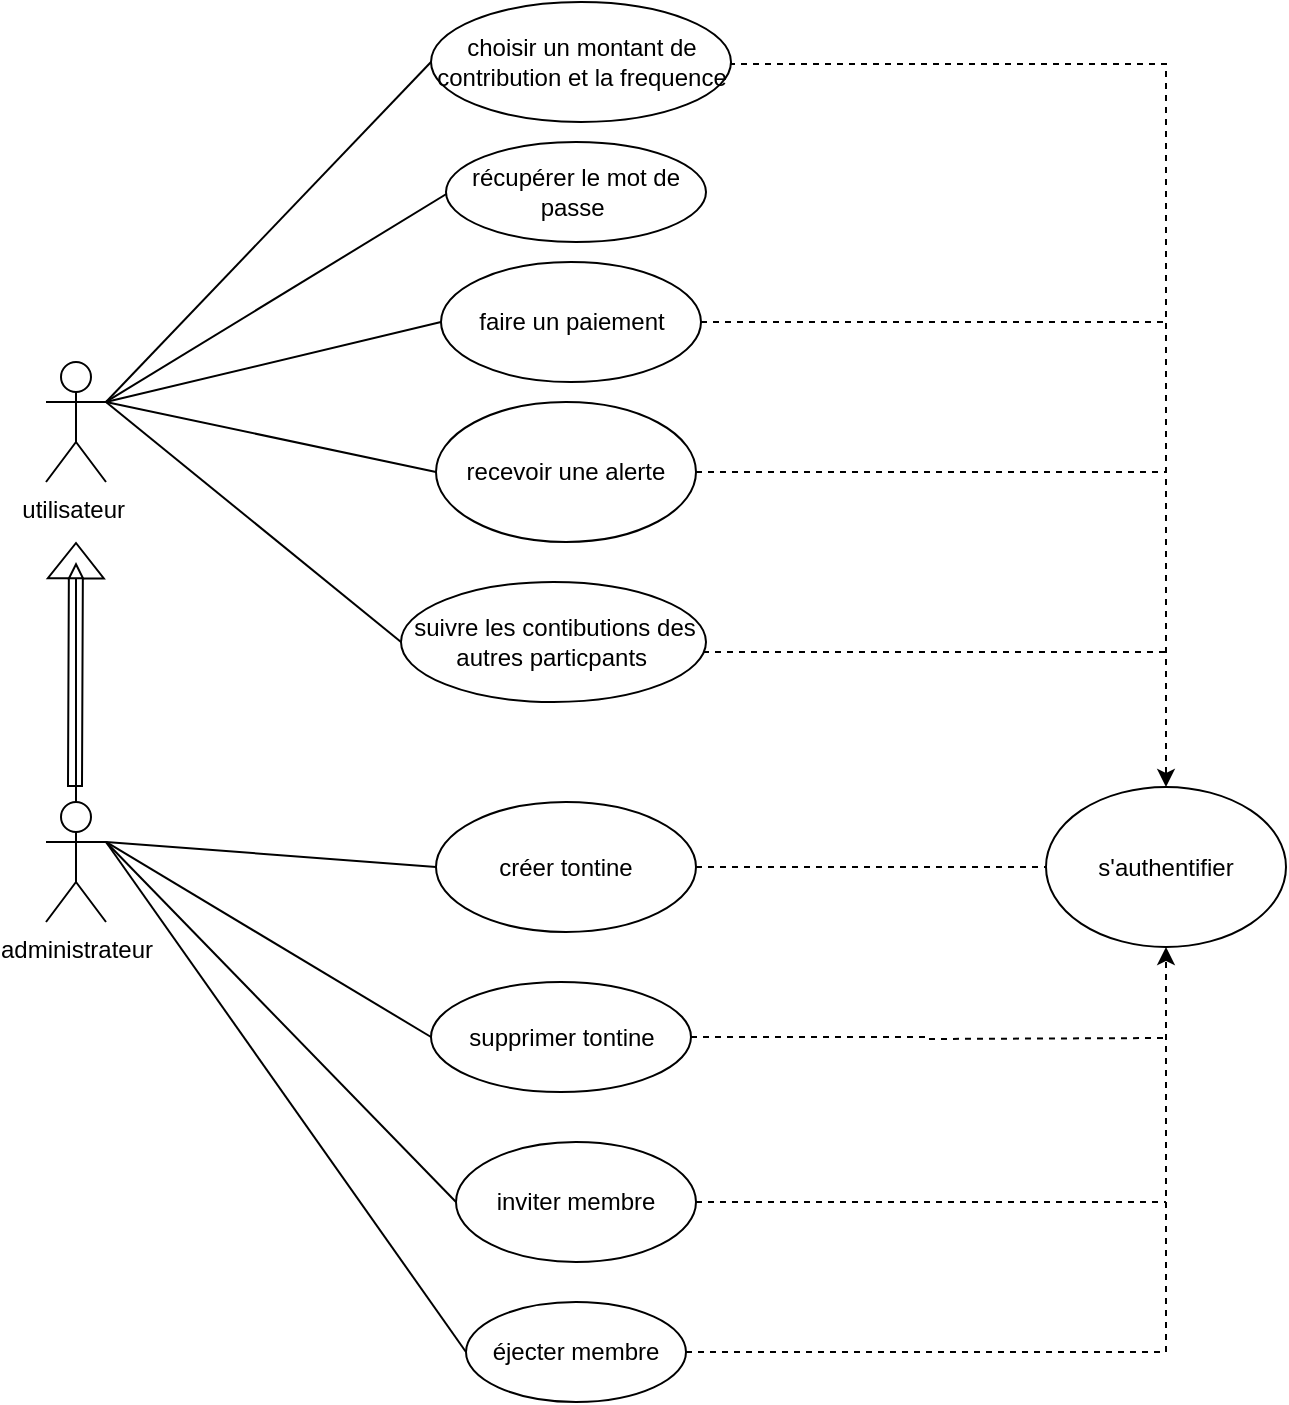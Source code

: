 <mxfile version="24.0.7" type="github">
  <diagram name="Page-1" id="oV1Fuwb7MrvapbLkFMkj">
    <mxGraphModel dx="1106" dy="613" grid="1" gridSize="10" guides="1" tooltips="1" connect="1" arrows="1" fold="1" page="1" pageScale="1" pageWidth="827" pageHeight="1169" math="0" shadow="0">
      <root>
        <mxCell id="0" />
        <mxCell id="1" parent="0" />
        <mxCell id="4AqiGN7uSB8tTxlLUijl-6" style="rounded=0;orthogonalLoop=1;jettySize=auto;html=1;exitX=1;exitY=0.333;exitDx=0;exitDy=0;exitPerimeter=0;entryX=0;entryY=0.5;entryDx=0;entryDy=0;endArrow=none;endFill=0;" parent="1" source="4AqiGN7uSB8tTxlLUijl-1" edge="1">
          <mxGeometry relative="1" as="geometry">
            <mxPoint x="250" y="170" as="targetPoint" />
          </mxGeometry>
        </mxCell>
        <mxCell id="CeNqIijYDRwHxGpEc0_K-2" style="rounded=0;orthogonalLoop=1;jettySize=auto;html=1;exitX=1;exitY=0.333;exitDx=0;exitDy=0;exitPerimeter=0;entryX=0;entryY=0.5;entryDx=0;entryDy=0;endArrow=none;endFill=0;" edge="1" parent="1" source="4AqiGN7uSB8tTxlLUijl-1" target="CeNqIijYDRwHxGpEc0_K-1">
          <mxGeometry relative="1" as="geometry" />
        </mxCell>
        <mxCell id="4AqiGN7uSB8tTxlLUijl-1" value="utilisateur&amp;nbsp;" style="shape=umlActor;verticalLabelPosition=bottom;verticalAlign=top;html=1;outlineConnect=0;" parent="1" vertex="1">
          <mxGeometry x="40" y="260" width="30" height="60" as="geometry" />
        </mxCell>
        <mxCell id="4AqiGN7uSB8tTxlLUijl-27" style="edgeStyle=orthogonalEdgeStyle;rounded=0;orthogonalLoop=1;jettySize=auto;html=1;exitX=1;exitY=0.5;exitDx=0;exitDy=0;entryX=0.5;entryY=0;entryDx=0;entryDy=0;dashed=1;" parent="1" target="4AqiGN7uSB8tTxlLUijl-26" edge="1">
          <mxGeometry relative="1" as="geometry">
            <mxPoint x="382.5" y="110" as="sourcePoint" />
            <mxPoint x="612.5" y="407.5" as="targetPoint" />
            <Array as="points">
              <mxPoint x="383" y="111" />
              <mxPoint x="600" y="111" />
            </Array>
          </mxGeometry>
        </mxCell>
        <mxCell id="4AqiGN7uSB8tTxlLUijl-8" value="récupérer le mot de passe&amp;nbsp;" style="ellipse;whiteSpace=wrap;html=1;" parent="1" vertex="1">
          <mxGeometry x="240" y="150" width="130" height="50" as="geometry" />
        </mxCell>
        <mxCell id="4AqiGN7uSB8tTxlLUijl-12" style="rounded=0;orthogonalLoop=1;jettySize=auto;html=1;exitX=0;exitY=0.5;exitDx=0;exitDy=0;endArrow=none;endFill=0;" parent="1" source="4AqiGN7uSB8tTxlLUijl-9" edge="1">
          <mxGeometry relative="1" as="geometry">
            <mxPoint x="70" y="280" as="targetPoint" />
          </mxGeometry>
        </mxCell>
        <mxCell id="4AqiGN7uSB8tTxlLUijl-28" style="edgeStyle=orthogonalEdgeStyle;rounded=0;orthogonalLoop=1;jettySize=auto;html=1;exitX=1;exitY=0.5;exitDx=0;exitDy=0;endArrow=none;endFill=0;dashed=1;" parent="1" source="4AqiGN7uSB8tTxlLUijl-9" edge="1">
          <mxGeometry relative="1" as="geometry">
            <mxPoint x="600" y="240" as="targetPoint" />
          </mxGeometry>
        </mxCell>
        <mxCell id="4AqiGN7uSB8tTxlLUijl-9" value="faire un paiement" style="ellipse;whiteSpace=wrap;html=1;" parent="1" vertex="1">
          <mxGeometry x="237.5" y="210" width="130" height="60" as="geometry" />
        </mxCell>
        <mxCell id="4AqiGN7uSB8tTxlLUijl-13" style="rounded=0;orthogonalLoop=1;jettySize=auto;html=1;exitX=0;exitY=0.5;exitDx=0;exitDy=0;endArrow=none;endFill=0;" parent="1" source="4AqiGN7uSB8tTxlLUijl-10" edge="1">
          <mxGeometry relative="1" as="geometry">
            <mxPoint x="70" y="280" as="targetPoint" />
          </mxGeometry>
        </mxCell>
        <mxCell id="4AqiGN7uSB8tTxlLUijl-29" style="edgeStyle=orthogonalEdgeStyle;rounded=0;orthogonalLoop=1;jettySize=auto;html=1;exitX=1;exitY=0.5;exitDx=0;exitDy=0;dashed=1;endArrow=none;endFill=0;" parent="1" source="4AqiGN7uSB8tTxlLUijl-10" edge="1">
          <mxGeometry relative="1" as="geometry">
            <mxPoint x="600" y="315" as="targetPoint" />
          </mxGeometry>
        </mxCell>
        <mxCell id="4AqiGN7uSB8tTxlLUijl-10" value="recevoir une alerte" style="ellipse;whiteSpace=wrap;html=1;" parent="1" vertex="1">
          <mxGeometry x="235" y="280" width="130" height="70" as="geometry" />
        </mxCell>
        <mxCell id="4AqiGN7uSB8tTxlLUijl-30" style="edgeStyle=orthogonalEdgeStyle;rounded=0;orthogonalLoop=1;jettySize=auto;html=1;exitX=1;exitY=0.5;exitDx=0;exitDy=0;endArrow=none;endFill=0;dashed=1;" parent="1" edge="1">
          <mxGeometry relative="1" as="geometry">
            <mxPoint x="600" y="405" as="targetPoint" />
            <mxPoint x="362.5" y="405" as="sourcePoint" />
          </mxGeometry>
        </mxCell>
        <mxCell id="4AqiGN7uSB8tTxlLUijl-22" style="rounded=0;orthogonalLoop=1;jettySize=auto;html=1;exitX=1;exitY=0.333;exitDx=0;exitDy=0;exitPerimeter=0;entryX=0;entryY=0.5;entryDx=0;entryDy=0;endArrow=none;endFill=0;" parent="1" source="4AqiGN7uSB8tTxlLUijl-15" target="4AqiGN7uSB8tTxlLUijl-18" edge="1">
          <mxGeometry relative="1" as="geometry" />
        </mxCell>
        <mxCell id="CeNqIijYDRwHxGpEc0_K-7" style="edgeStyle=orthogonalEdgeStyle;rounded=0;orthogonalLoop=1;jettySize=auto;html=1;exitX=0.5;exitY=0;exitDx=0;exitDy=0;exitPerimeter=0;endArrow=block;endFill=0;" edge="1" parent="1" source="4AqiGN7uSB8tTxlLUijl-15">
          <mxGeometry relative="1" as="geometry">
            <mxPoint x="55" y="360" as="targetPoint" />
          </mxGeometry>
        </mxCell>
        <mxCell id="4AqiGN7uSB8tTxlLUijl-15" value="administrateur&lt;div&gt;&lt;br&gt;&lt;/div&gt;" style="shape=umlActor;verticalLabelPosition=bottom;verticalAlign=top;html=1;outlineConnect=0;" parent="1" vertex="1">
          <mxGeometry x="40" y="480" width="30" height="60" as="geometry" />
        </mxCell>
        <mxCell id="4AqiGN7uSB8tTxlLUijl-31" style="edgeStyle=orthogonalEdgeStyle;rounded=0;orthogonalLoop=1;jettySize=auto;html=1;exitX=1;exitY=0.5;exitDx=0;exitDy=0;endArrow=none;endFill=0;dashed=1;" parent="1" source="4AqiGN7uSB8tTxlLUijl-18" target="4AqiGN7uSB8tTxlLUijl-26" edge="1">
          <mxGeometry relative="1" as="geometry" />
        </mxCell>
        <mxCell id="4AqiGN7uSB8tTxlLUijl-18" value="créer tontine" style="ellipse;whiteSpace=wrap;html=1;" parent="1" vertex="1">
          <mxGeometry x="235" y="480" width="130" height="65" as="geometry" />
        </mxCell>
        <mxCell id="4AqiGN7uSB8tTxlLUijl-34" style="edgeStyle=orthogonalEdgeStyle;rounded=0;orthogonalLoop=1;jettySize=auto;html=1;exitX=1;exitY=0.5;exitDx=0;exitDy=0;endArrow=none;endFill=0;dashed=1;" parent="1" source="4AqiGN7uSB8tTxlLUijl-19" edge="1">
          <mxGeometry relative="1" as="geometry">
            <mxPoint x="600" y="598" as="targetPoint" />
          </mxGeometry>
        </mxCell>
        <mxCell id="4AqiGN7uSB8tTxlLUijl-19" value="supprimer tontine" style="ellipse;whiteSpace=wrap;html=1;" parent="1" vertex="1">
          <mxGeometry x="232.5" y="570" width="130" height="55" as="geometry" />
        </mxCell>
        <mxCell id="4AqiGN7uSB8tTxlLUijl-24" style="rounded=0;orthogonalLoop=1;jettySize=auto;html=1;exitX=0;exitY=0.5;exitDx=0;exitDy=0;endArrow=none;endFill=0;" parent="1" source="4AqiGN7uSB8tTxlLUijl-20" edge="1">
          <mxGeometry relative="1" as="geometry">
            <mxPoint x="70" y="500" as="targetPoint" />
          </mxGeometry>
        </mxCell>
        <mxCell id="4AqiGN7uSB8tTxlLUijl-33" style="edgeStyle=orthogonalEdgeStyle;rounded=0;orthogonalLoop=1;jettySize=auto;html=1;exitX=1;exitY=0.5;exitDx=0;exitDy=0;endArrow=none;endFill=0;dashed=1;" parent="1" source="4AqiGN7uSB8tTxlLUijl-20" edge="1">
          <mxGeometry relative="1" as="geometry">
            <mxPoint x="600" y="680" as="targetPoint" />
          </mxGeometry>
        </mxCell>
        <mxCell id="4AqiGN7uSB8tTxlLUijl-20" value="inviter membre" style="ellipse;whiteSpace=wrap;html=1;" parent="1" vertex="1">
          <mxGeometry x="245" y="650" width="120" height="60" as="geometry" />
        </mxCell>
        <mxCell id="4AqiGN7uSB8tTxlLUijl-25" style="rounded=0;orthogonalLoop=1;jettySize=auto;html=1;exitX=0;exitY=0.5;exitDx=0;exitDy=0;endArrow=none;endFill=0;" parent="1" source="4AqiGN7uSB8tTxlLUijl-21" edge="1">
          <mxGeometry relative="1" as="geometry">
            <mxPoint x="70" y="500" as="targetPoint" />
          </mxGeometry>
        </mxCell>
        <mxCell id="4AqiGN7uSB8tTxlLUijl-32" style="edgeStyle=orthogonalEdgeStyle;rounded=0;orthogonalLoop=1;jettySize=auto;html=1;exitX=1;exitY=0.5;exitDx=0;exitDy=0;dashed=1;" parent="1" source="4AqiGN7uSB8tTxlLUijl-21" target="4AqiGN7uSB8tTxlLUijl-26" edge="1">
          <mxGeometry relative="1" as="geometry" />
        </mxCell>
        <mxCell id="4AqiGN7uSB8tTxlLUijl-21" value="éjecter membre" style="ellipse;whiteSpace=wrap;html=1;" parent="1" vertex="1">
          <mxGeometry x="250" y="730" width="110" height="50" as="geometry" />
        </mxCell>
        <mxCell id="4AqiGN7uSB8tTxlLUijl-23" style="rounded=0;orthogonalLoop=1;jettySize=auto;html=1;exitX=0;exitY=0.5;exitDx=0;exitDy=0;entryX=1;entryY=0.333;entryDx=0;entryDy=0;entryPerimeter=0;endArrow=none;endFill=0;" parent="1" source="4AqiGN7uSB8tTxlLUijl-19" target="4AqiGN7uSB8tTxlLUijl-15" edge="1">
          <mxGeometry relative="1" as="geometry" />
        </mxCell>
        <mxCell id="4AqiGN7uSB8tTxlLUijl-26" value="s&#39;authentifier" style="ellipse;whiteSpace=wrap;html=1;" parent="1" vertex="1">
          <mxGeometry x="540" y="472.5" width="120" height="80" as="geometry" />
        </mxCell>
        <mxCell id="CeNqIijYDRwHxGpEc0_K-1" value="choisir un montant de contribution et la frequence" style="ellipse;whiteSpace=wrap;html=1;" vertex="1" parent="1">
          <mxGeometry x="232.5" y="80" width="150" height="60" as="geometry" />
        </mxCell>
        <mxCell id="CeNqIijYDRwHxGpEc0_K-4" style="rounded=0;orthogonalLoop=1;jettySize=auto;html=1;exitX=0;exitY=0.5;exitDx=0;exitDy=0;endArrow=none;endFill=0;" edge="1" parent="1" source="CeNqIijYDRwHxGpEc0_K-3">
          <mxGeometry relative="1" as="geometry">
            <mxPoint x="70" y="280" as="targetPoint" />
          </mxGeometry>
        </mxCell>
        <mxCell id="CeNqIijYDRwHxGpEc0_K-3" value="suivre les contibutions des autres particpants&amp;nbsp;" style="ellipse;whiteSpace=wrap;html=1;" vertex="1" parent="1">
          <mxGeometry x="217.5" y="370" width="152.5" height="60" as="geometry" />
        </mxCell>
        <mxCell id="CeNqIijYDRwHxGpEc0_K-5" value="" style="shape=flexArrow;endArrow=classic;html=1;rounded=0;width=7;endSize=5.56;" edge="1" parent="1">
          <mxGeometry width="50" height="50" relative="1" as="geometry">
            <mxPoint x="54.5" y="472.5" as="sourcePoint" />
            <mxPoint x="55" y="350" as="targetPoint" />
          </mxGeometry>
        </mxCell>
      </root>
    </mxGraphModel>
  </diagram>
</mxfile>
